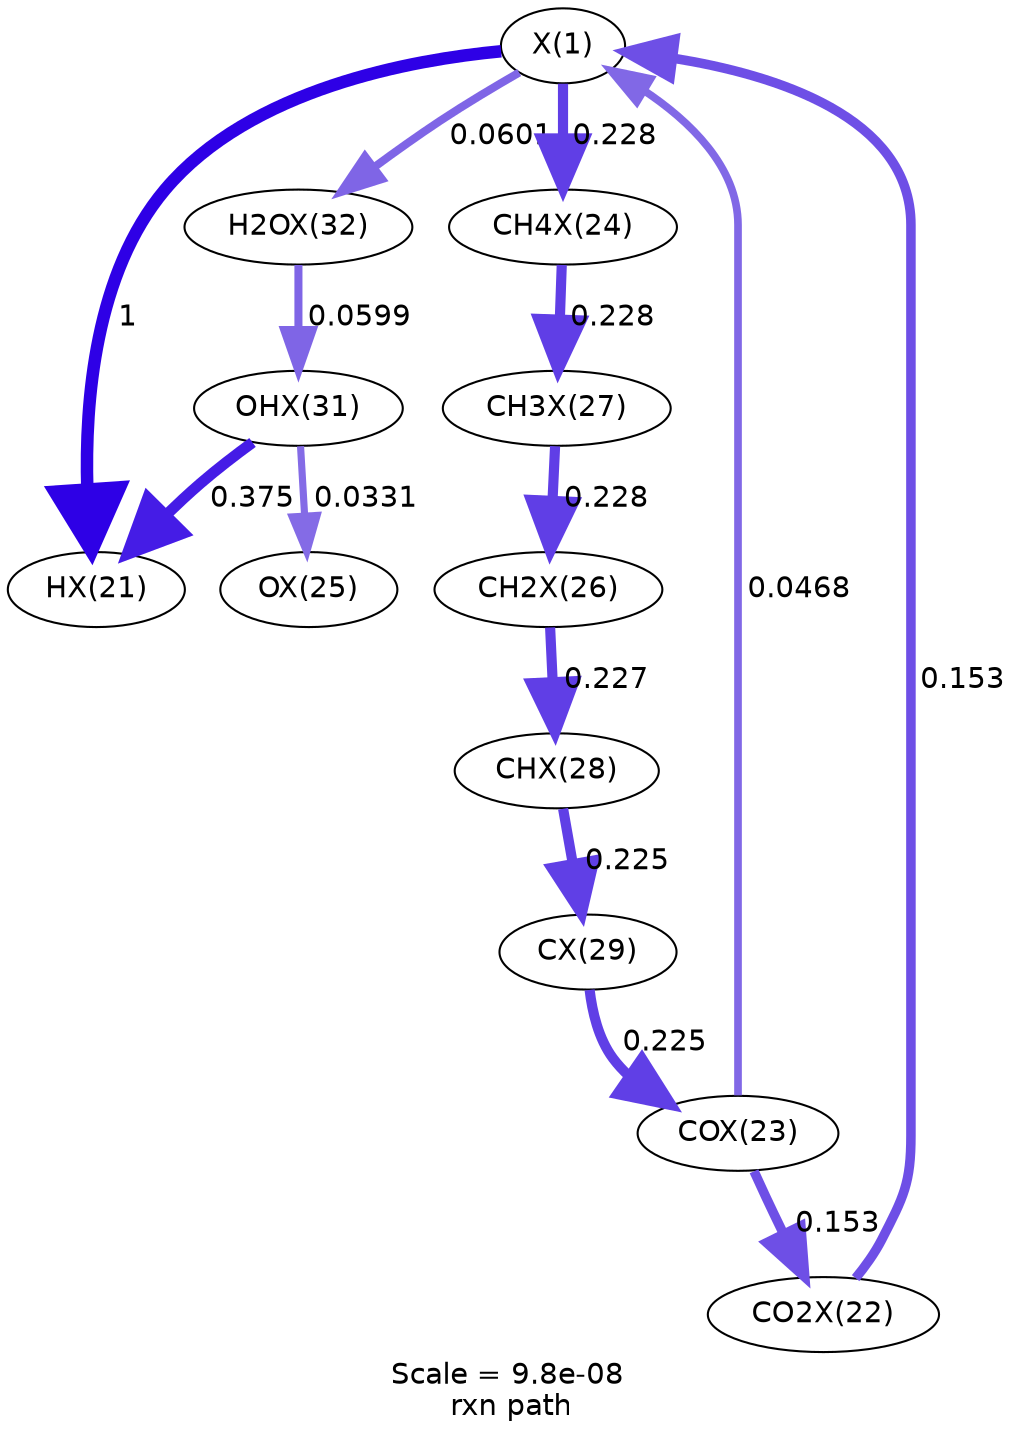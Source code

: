 digraph reaction_paths {
center=1;
s0 -> s1[fontname="Helvetica", penwidth=6, arrowsize=3, color="0.7, 1.5, 0.9"
, label=" 1"];
s2 -> s0[fontname="Helvetica", penwidth=4.58, arrowsize=2.29, color="0.7, 0.653, 0.9"
, label=" 0.153"];
s3 -> s0[fontname="Helvetica", penwidth=3.69, arrowsize=1.84, color="0.7, 0.547, 0.9"
, label=" 0.0468"];
s0 -> s12[fontname="Helvetica", penwidth=3.88, arrowsize=1.94, color="0.7, 0.56, 0.9"
, label=" 0.0601"];
s0 -> s4[fontname="Helvetica", penwidth=4.88, arrowsize=2.44, color="0.7, 0.728, 0.9"
, label=" 0.228"];
s11 -> s1[fontname="Helvetica", penwidth=5.26, arrowsize=2.63, color="0.7, 0.875, 0.9"
, label=" 0.375"];
s3 -> s2[fontname="Helvetica", penwidth=4.58, arrowsize=2.29, color="0.7, 0.653, 0.9"
, label=" 0.153"];
s9 -> s3[fontname="Helvetica", penwidth=4.87, arrowsize=2.44, color="0.7, 0.725, 0.9"
, label=" 0.225"];
s11 -> s5[fontname="Helvetica", penwidth=3.43, arrowsize=1.71, color="0.7, 0.533, 0.9"
, label=" 0.0331"];
s7 -> s6[fontname="Helvetica", penwidth=4.88, arrowsize=2.44, color="0.7, 0.728, 0.9"
, label=" 0.228"];
s6 -> s8[fontname="Helvetica", penwidth=4.88, arrowsize=2.44, color="0.7, 0.727, 0.9"
, label=" 0.227"];
s4 -> s7[fontname="Helvetica", penwidth=4.88, arrowsize=2.44, color="0.7, 0.728, 0.9"
, label=" 0.228"];
s8 -> s9[fontname="Helvetica", penwidth=4.87, arrowsize=2.44, color="0.7, 0.725, 0.9"
, label=" 0.225"];
s12 -> s11[fontname="Helvetica", penwidth=3.87, arrowsize=1.94, color="0.7, 0.56, 0.9"
, label=" 0.0599"];
s0 [ fontname="Helvetica", label="X(1)"];
s1 [ fontname="Helvetica", label="HX(21)"];
s2 [ fontname="Helvetica", label="CO2X(22)"];
s3 [ fontname="Helvetica", label="COX(23)"];
s4 [ fontname="Helvetica", label="CH4X(24)"];
s5 [ fontname="Helvetica", label="OX(25)"];
s6 [ fontname="Helvetica", label="CH2X(26)"];
s7 [ fontname="Helvetica", label="CH3X(27)"];
s8 [ fontname="Helvetica", label="CHX(28)"];
s9 [ fontname="Helvetica", label="CX(29)"];
s11 [ fontname="Helvetica", label="OHX(31)"];
s12 [ fontname="Helvetica", label="H2OX(32)"];
 label = "Scale = 9.8e-08\l rxn path";
 fontname = "Helvetica";
}
